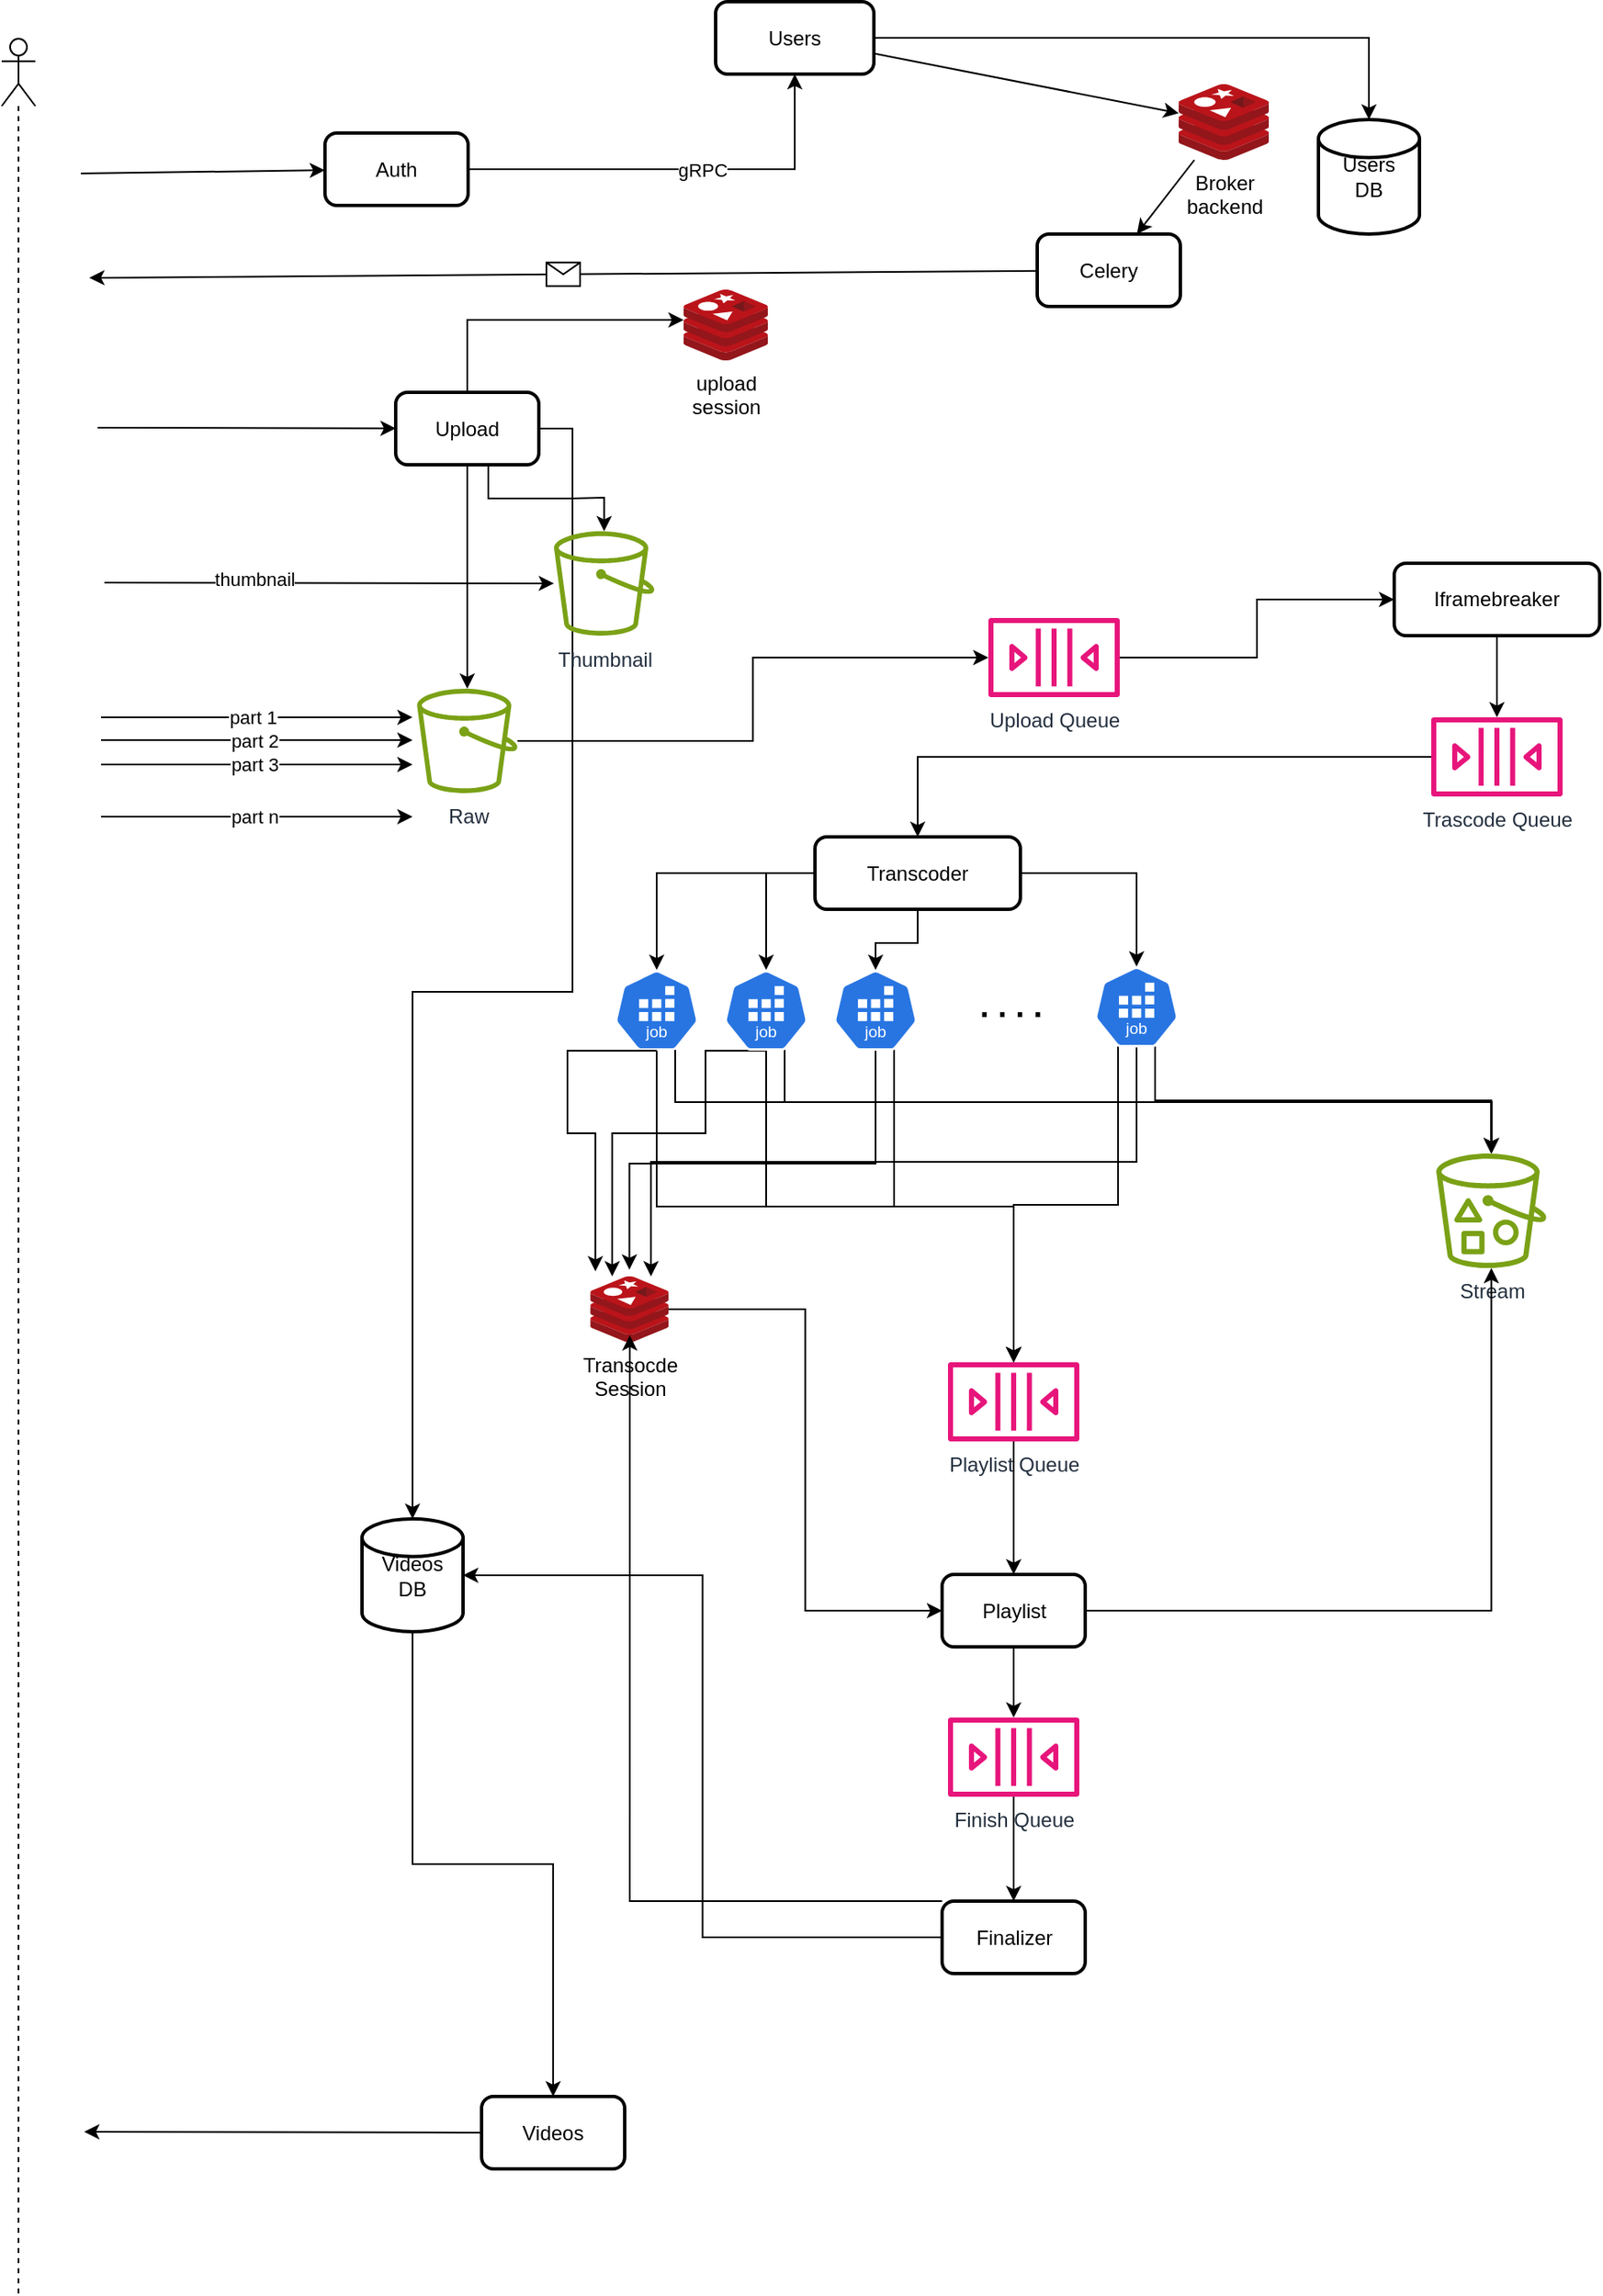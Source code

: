 <mxfile version="27.0.9">
  <diagram name="Page-1" id="CrblgXhJM2iihVsTR_w1">
    <mxGraphModel dx="1406" dy="892" grid="0" gridSize="10" guides="1" tooltips="1" connect="1" arrows="1" fold="1" page="1" pageScale="1" pageWidth="1100" pageHeight="850" background="none" math="0" shadow="0" adaptiveColors="auto">
      <root>
        <mxCell id="0" />
        <mxCell id="1" parent="0" />
        <mxCell id="un962oAQaWNZtfebDjYD-3" value="" style="shape=umlLifeline;perimeter=lifelinePerimeter;whiteSpace=wrap;html=1;container=1;dropTarget=0;collapsible=0;recursiveResize=0;outlineConnect=0;portConstraint=eastwest;newEdgeStyle={&quot;curved&quot;:0,&quot;rounded&quot;:0};participant=umlActor;" vertex="1" parent="1">
          <mxGeometry x="38" y="32" width="20" height="1339" as="geometry" />
        </mxCell>
        <mxCell id="un962oAQaWNZtfebDjYD-12" style="edgeStyle=orthogonalEdgeStyle;rounded=0;orthogonalLoop=1;jettySize=auto;html=1;" edge="1" parent="1" source="un962oAQaWNZtfebDjYD-6" target="un962oAQaWNZtfebDjYD-8">
          <mxGeometry relative="1" as="geometry" />
        </mxCell>
        <mxCell id="un962oAQaWNZtfebDjYD-40" value="gRPC" style="edgeLabel;html=1;align=center;verticalAlign=middle;resizable=0;points=[];" vertex="1" connectable="0" parent="un962oAQaWNZtfebDjYD-12">
          <mxGeometry x="-0.709" y="3" relative="1" as="geometry">
            <mxPoint x="102" y="3" as="offset" />
          </mxGeometry>
        </mxCell>
        <mxCell id="un962oAQaWNZtfebDjYD-6" value="Auth" style="rounded=1;whiteSpace=wrap;html=1;absoluteArcSize=1;arcSize=14;strokeWidth=2;" vertex="1" parent="1">
          <mxGeometry x="230" y="88" width="85" height="43" as="geometry" />
        </mxCell>
        <mxCell id="un962oAQaWNZtfebDjYD-7" value="Users&lt;div&gt;DB&lt;/div&gt;" style="strokeWidth=2;html=1;shape=mxgraph.flowchart.database;whiteSpace=wrap;" vertex="1" parent="1">
          <mxGeometry x="820" y="80" width="60" height="68" as="geometry" />
        </mxCell>
        <mxCell id="un962oAQaWNZtfebDjYD-8" value="Users" style="rounded=1;whiteSpace=wrap;html=1;absoluteArcSize=1;arcSize=14;strokeWidth=2;" vertex="1" parent="1">
          <mxGeometry x="462" y="10" width="94" height="43" as="geometry" />
        </mxCell>
        <mxCell id="un962oAQaWNZtfebDjYD-9" value="Celery" style="rounded=1;whiteSpace=wrap;html=1;absoluteArcSize=1;arcSize=14;strokeWidth=2;" vertex="1" parent="1">
          <mxGeometry x="653" y="148" width="85" height="43" as="geometry" />
        </mxCell>
        <mxCell id="un962oAQaWNZtfebDjYD-22" style="edgeStyle=orthogonalEdgeStyle;rounded=0;orthogonalLoop=1;jettySize=auto;html=1;exitX=1;exitY=0.5;exitDx=0;exitDy=0;" edge="1" parent="1" source="un962oAQaWNZtfebDjYD-8" target="un962oAQaWNZtfebDjYD-7">
          <mxGeometry relative="1" as="geometry">
            <mxPoint x="545" y="74" as="sourcePoint" />
            <mxPoint x="675" y="74" as="targetPoint" />
          </mxGeometry>
        </mxCell>
        <mxCell id="un962oAQaWNZtfebDjYD-23" value="" style="endArrow=classic;html=1;rounded=0;" edge="1" parent="1" source="un962oAQaWNZtfebDjYD-9">
          <mxGeometry relative="1" as="geometry">
            <mxPoint x="458" y="170" as="sourcePoint" />
            <mxPoint x="90" y="174" as="targetPoint" />
          </mxGeometry>
        </mxCell>
        <mxCell id="un962oAQaWNZtfebDjYD-24" value="" style="shape=message;html=1;outlineConnect=0;" vertex="1" parent="un962oAQaWNZtfebDjYD-23">
          <mxGeometry width="20" height="14" relative="1" as="geometry">
            <mxPoint x="-10" y="-7" as="offset" />
          </mxGeometry>
        </mxCell>
        <mxCell id="un962oAQaWNZtfebDjYD-28" value="" style="endArrow=classic;html=1;rounded=0;" edge="1" parent="1" source="un962oAQaWNZtfebDjYD-37" target="un962oAQaWNZtfebDjYD-9">
          <mxGeometry width="50" height="50" relative="1" as="geometry">
            <mxPoint x="502" y="98" as="sourcePoint" />
            <mxPoint x="502" y="149" as="targetPoint" />
          </mxGeometry>
        </mxCell>
        <mxCell id="un962oAQaWNZtfebDjYD-49" style="edgeStyle=orthogonalEdgeStyle;rounded=0;orthogonalLoop=1;jettySize=auto;html=1;exitX=0.5;exitY=1;exitDx=0;exitDy=0;" edge="1" parent="1" source="un962oAQaWNZtfebDjYD-30" target="un962oAQaWNZtfebDjYD-48">
          <mxGeometry relative="1" as="geometry" />
        </mxCell>
        <mxCell id="un962oAQaWNZtfebDjYD-50" style="edgeStyle=orthogonalEdgeStyle;rounded=0;orthogonalLoop=1;jettySize=auto;html=1;exitX=1;exitY=0.5;exitDx=0;exitDy=0;" edge="1" parent="1" source="un962oAQaWNZtfebDjYD-30" target="un962oAQaWNZtfebDjYD-51">
          <mxGeometry relative="1" as="geometry">
            <mxPoint x="673" y="287" as="targetPoint" />
          </mxGeometry>
        </mxCell>
        <mxCell id="un962oAQaWNZtfebDjYD-85" style="edgeStyle=orthogonalEdgeStyle;rounded=0;orthogonalLoop=1;jettySize=auto;html=1;exitX=0.647;exitY=0.977;exitDx=0;exitDy=0;exitPerimeter=0;" edge="1" parent="1" source="un962oAQaWNZtfebDjYD-30" target="un962oAQaWNZtfebDjYD-86">
          <mxGeometry relative="1" as="geometry">
            <mxPoint x="315" y="451" as="targetPoint" />
          </mxGeometry>
        </mxCell>
        <mxCell id="un962oAQaWNZtfebDjYD-30" value="Upload" style="rounded=1;whiteSpace=wrap;html=1;absoluteArcSize=1;arcSize=14;strokeWidth=2;" vertex="1" parent="1">
          <mxGeometry x="272" y="242" width="85" height="43" as="geometry" />
        </mxCell>
        <mxCell id="un962oAQaWNZtfebDjYD-38" value="" style="endArrow=classic;html=1;rounded=0;" edge="1" parent="1" source="un962oAQaWNZtfebDjYD-8" target="un962oAQaWNZtfebDjYD-37">
          <mxGeometry width="50" height="50" relative="1" as="geometry">
            <mxPoint x="700" y="53" as="sourcePoint" />
            <mxPoint x="396" y="148" as="targetPoint" />
          </mxGeometry>
        </mxCell>
        <mxCell id="un962oAQaWNZtfebDjYD-37" value="Broker&lt;div&gt;backend&lt;/div&gt;" style="image;sketch=0;aspect=fixed;html=1;points=[];align=center;fontSize=12;image=img/lib/mscae/Cache_Redis_Product.svg;" vertex="1" parent="1">
          <mxGeometry x="737" y="59" width="53.57" height="45" as="geometry" />
        </mxCell>
        <mxCell id="un962oAQaWNZtfebDjYD-43" value="&lt;div&gt;&lt;br&gt;&lt;/div&gt;" style="edgeStyle=none;orthogonalLoop=1;jettySize=auto;html=1;rounded=0;" edge="1" parent="1" target="un962oAQaWNZtfebDjYD-6">
          <mxGeometry width="100" relative="1" as="geometry">
            <mxPoint x="85" y="112" as="sourcePoint" />
            <mxPoint x="214" y="53" as="targetPoint" />
            <Array as="points" />
          </mxGeometry>
        </mxCell>
        <mxCell id="un962oAQaWNZtfebDjYD-45" value="" style="edgeStyle=none;orthogonalLoop=1;jettySize=auto;html=1;rounded=0;" edge="1" parent="1" target="un962oAQaWNZtfebDjYD-30">
          <mxGeometry width="100" relative="1" as="geometry">
            <mxPoint x="95" y="263" as="sourcePoint" />
            <mxPoint x="195" y="263" as="targetPoint" />
            <Array as="points" />
          </mxGeometry>
        </mxCell>
        <mxCell id="un962oAQaWNZtfebDjYD-46" value="upload&lt;div&gt;session&lt;/div&gt;" style="image;sketch=0;aspect=fixed;html=1;points=[];align=center;fontSize=12;image=img/lib/mscae/Cache_Redis_Product.svg;" vertex="1" parent="1">
          <mxGeometry x="443" y="181" width="50" height="42" as="geometry" />
        </mxCell>
        <mxCell id="un962oAQaWNZtfebDjYD-55" value="" style="edgeStyle=orthogonalEdgeStyle;rounded=0;orthogonalLoop=1;jettySize=auto;html=1;" edge="1" parent="1" source="un962oAQaWNZtfebDjYD-48" target="un962oAQaWNZtfebDjYD-53">
          <mxGeometry relative="1" as="geometry">
            <mxPoint x="590.8" y="466" as="targetPoint" />
          </mxGeometry>
        </mxCell>
        <mxCell id="un962oAQaWNZtfebDjYD-48" value="Raw" style="sketch=0;outlineConnect=0;fontColor=#232F3E;gradientColor=none;fillColor=#7AA116;strokeColor=none;dashed=0;verticalLabelPosition=bottom;verticalAlign=top;align=center;html=1;fontSize=12;fontStyle=0;aspect=fixed;pointerEvents=1;shape=mxgraph.aws4.bucket;" vertex="1" parent="1">
          <mxGeometry x="284.69" y="418" width="59.62" height="62" as="geometry" />
        </mxCell>
        <mxCell id="un962oAQaWNZtfebDjYD-119" style="edgeStyle=orthogonalEdgeStyle;rounded=0;orthogonalLoop=1;jettySize=auto;html=1;exitX=0.5;exitY=1;exitDx=0;exitDy=0;exitPerimeter=0;" edge="1" parent="1" source="un962oAQaWNZtfebDjYD-51" target="un962oAQaWNZtfebDjYD-118">
          <mxGeometry relative="1" as="geometry" />
        </mxCell>
        <mxCell id="un962oAQaWNZtfebDjYD-51" value="Videos&lt;div&gt;DB&lt;/div&gt;" style="strokeWidth=2;html=1;shape=mxgraph.flowchart.database;whiteSpace=wrap;" vertex="1" parent="1">
          <mxGeometry x="252" y="911" width="60" height="67" as="geometry" />
        </mxCell>
        <mxCell id="un962oAQaWNZtfebDjYD-59" value="" style="edgeStyle=orthogonalEdgeStyle;rounded=0;orthogonalLoop=1;jettySize=auto;html=1;" edge="1" parent="1" source="un962oAQaWNZtfebDjYD-53" target="un962oAQaWNZtfebDjYD-56">
          <mxGeometry relative="1" as="geometry">
            <mxPoint x="791" y="457" as="targetPoint" />
          </mxGeometry>
        </mxCell>
        <mxCell id="un962oAQaWNZtfebDjYD-53" value="Upload Queue" style="sketch=0;outlineConnect=0;fontColor=#232F3E;gradientColor=none;fillColor=#E7157B;strokeColor=none;dashed=0;verticalLabelPosition=bottom;verticalAlign=top;align=center;html=1;fontSize=12;fontStyle=0;aspect=fixed;pointerEvents=1;shape=mxgraph.aws4.queue;" vertex="1" parent="1">
          <mxGeometry x="624" y="376" width="78" height="47" as="geometry" />
        </mxCell>
        <mxCell id="un962oAQaWNZtfebDjYD-57" style="edgeStyle=orthogonalEdgeStyle;rounded=0;orthogonalLoop=1;jettySize=auto;html=1;" edge="1" parent="1" source="un962oAQaWNZtfebDjYD-56" target="un962oAQaWNZtfebDjYD-60">
          <mxGeometry relative="1" as="geometry">
            <mxPoint x="926" y="488" as="targetPoint" />
          </mxGeometry>
        </mxCell>
        <mxCell id="un962oAQaWNZtfebDjYD-56" value="Iframebreaker" style="rounded=1;whiteSpace=wrap;html=1;absoluteArcSize=1;arcSize=14;strokeWidth=2;" vertex="1" parent="1">
          <mxGeometry x="865" y="343.5" width="122" height="43" as="geometry" />
        </mxCell>
        <mxCell id="un962oAQaWNZtfebDjYD-61" style="edgeStyle=orthogonalEdgeStyle;rounded=0;orthogonalLoop=1;jettySize=auto;html=1;" edge="1" parent="1" source="un962oAQaWNZtfebDjYD-60" target="un962oAQaWNZtfebDjYD-62">
          <mxGeometry relative="1" as="geometry">
            <mxPoint x="855" y="591" as="targetPoint" />
          </mxGeometry>
        </mxCell>
        <mxCell id="un962oAQaWNZtfebDjYD-60" value="Trascode Queue" style="sketch=0;outlineConnect=0;fontColor=#232F3E;gradientColor=none;fillColor=#E7157B;strokeColor=none;dashed=0;verticalLabelPosition=bottom;verticalAlign=top;align=center;html=1;fontSize=12;fontStyle=0;aspect=fixed;pointerEvents=1;shape=mxgraph.aws4.queue;" vertex="1" parent="1">
          <mxGeometry x="887" y="435" width="78" height="47" as="geometry" />
        </mxCell>
        <mxCell id="un962oAQaWNZtfebDjYD-72" style="edgeStyle=orthogonalEdgeStyle;rounded=0;orthogonalLoop=1;jettySize=auto;html=1;" edge="1" parent="1" source="un962oAQaWNZtfebDjYD-62" target="un962oAQaWNZtfebDjYD-66">
          <mxGeometry relative="1" as="geometry" />
        </mxCell>
        <mxCell id="un962oAQaWNZtfebDjYD-62" value="Transcoder" style="rounded=1;whiteSpace=wrap;html=1;absoluteArcSize=1;arcSize=14;strokeWidth=2;" vertex="1" parent="1">
          <mxGeometry x="521" y="506" width="122" height="43" as="geometry" />
        </mxCell>
        <mxCell id="un962oAQaWNZtfebDjYD-102" style="edgeStyle=orthogonalEdgeStyle;rounded=0;orthogonalLoop=1;jettySize=auto;html=1;exitX=0.5;exitY=1;exitDx=0;exitDy=0;exitPerimeter=0;" edge="1" parent="1" source="un962oAQaWNZtfebDjYD-63" target="un962oAQaWNZtfebDjYD-101">
          <mxGeometry relative="1" as="geometry" />
        </mxCell>
        <mxCell id="un962oAQaWNZtfebDjYD-63" value="" style="aspect=fixed;sketch=0;html=1;dashed=0;whitespace=wrap;verticalLabelPosition=bottom;verticalAlign=top;fillColor=#2875E2;strokeColor=#ffffff;points=[[0.005,0.63,0],[0.1,0.2,0],[0.9,0.2,0],[0.5,0,0],[0.995,0.63,0],[0.72,0.99,0],[0.5,1,0],[0.28,0.99,0]];shape=mxgraph.kubernetes.icon2;kubernetesLabel=1;prIcon=job" vertex="1" parent="1">
          <mxGeometry x="402" y="585" width="50" height="48" as="geometry" />
        </mxCell>
        <mxCell id="un962oAQaWNZtfebDjYD-78" style="edgeStyle=orthogonalEdgeStyle;rounded=0;orthogonalLoop=1;jettySize=auto;html=1;exitX=0.5;exitY=1;exitDx=0;exitDy=0;exitPerimeter=0;entryX=0.776;entryY=0;entryDx=0;entryDy=0;entryPerimeter=0;" edge="1" parent="1" source="un962oAQaWNZtfebDjYD-66" target="un962oAQaWNZtfebDjYD-74">
          <mxGeometry relative="1" as="geometry">
            <mxPoint x="611" y="736" as="targetPoint" />
          </mxGeometry>
        </mxCell>
        <mxCell id="un962oAQaWNZtfebDjYD-100" style="edgeStyle=orthogonalEdgeStyle;rounded=0;orthogonalLoop=1;jettySize=auto;html=1;exitX=0.72;exitY=0.99;exitDx=0;exitDy=0;exitPerimeter=0;" edge="1" parent="1" source="un962oAQaWNZtfebDjYD-66" target="un962oAQaWNZtfebDjYD-84">
          <mxGeometry relative="1" as="geometry" />
        </mxCell>
        <mxCell id="un962oAQaWNZtfebDjYD-105" style="edgeStyle=orthogonalEdgeStyle;rounded=0;orthogonalLoop=1;jettySize=auto;html=1;exitX=0.28;exitY=0.99;exitDx=0;exitDy=0;exitPerimeter=0;" edge="1" parent="1" source="un962oAQaWNZtfebDjYD-66" target="un962oAQaWNZtfebDjYD-101">
          <mxGeometry relative="1" as="geometry" />
        </mxCell>
        <mxCell id="un962oAQaWNZtfebDjYD-66" value="" style="aspect=fixed;sketch=0;html=1;dashed=0;whitespace=wrap;verticalLabelPosition=bottom;verticalAlign=top;fillColor=#2875E2;strokeColor=#ffffff;points=[[0.005,0.63,0],[0.1,0.2,0],[0.9,0.2,0],[0.5,0,0],[0.995,0.63,0],[0.72,0.99,0],[0.5,1,0],[0.28,0.99,0]];shape=mxgraph.kubernetes.icon2;kubernetesLabel=1;prIcon=job" vertex="1" parent="1">
          <mxGeometry x="687" y="583" width="50" height="48" as="geometry" />
        </mxCell>
        <mxCell id="un962oAQaWNZtfebDjYD-77" style="edgeStyle=orthogonalEdgeStyle;rounded=0;orthogonalLoop=1;jettySize=auto;html=1;exitX=0.5;exitY=1;exitDx=0;exitDy=0;exitPerimeter=0;entryX=0.5;entryY=-0.103;entryDx=0;entryDy=0;entryPerimeter=0;" edge="1" parent="1" source="un962oAQaWNZtfebDjYD-67" target="un962oAQaWNZtfebDjYD-74">
          <mxGeometry relative="1" as="geometry">
            <mxPoint x="480" y="798" as="targetPoint" />
          </mxGeometry>
        </mxCell>
        <mxCell id="un962oAQaWNZtfebDjYD-99" style="edgeStyle=orthogonalEdgeStyle;rounded=0;orthogonalLoop=1;jettySize=auto;html=1;exitX=0.72;exitY=0.99;exitDx=0;exitDy=0;exitPerimeter=0;" edge="1" parent="1" source="un962oAQaWNZtfebDjYD-67" target="un962oAQaWNZtfebDjYD-84">
          <mxGeometry relative="1" as="geometry" />
        </mxCell>
        <mxCell id="un962oAQaWNZtfebDjYD-104" style="edgeStyle=orthogonalEdgeStyle;rounded=0;orthogonalLoop=1;jettySize=auto;html=1;exitX=0.72;exitY=0.99;exitDx=0;exitDy=0;exitPerimeter=0;" edge="1" parent="1" source="un962oAQaWNZtfebDjYD-67" target="un962oAQaWNZtfebDjYD-101">
          <mxGeometry relative="1" as="geometry" />
        </mxCell>
        <mxCell id="un962oAQaWNZtfebDjYD-67" value="" style="aspect=fixed;sketch=0;html=1;dashed=0;whitespace=wrap;verticalLabelPosition=bottom;verticalAlign=top;fillColor=#2875E2;strokeColor=#ffffff;points=[[0.005,0.63,0],[0.1,0.2,0],[0.9,0.2,0],[0.5,0,0],[0.995,0.63,0],[0.72,0.99,0],[0.5,1,0],[0.28,0.99,0]];shape=mxgraph.kubernetes.icon2;kubernetesLabel=1;prIcon=job" vertex="1" parent="1">
          <mxGeometry x="532" y="585" width="50" height="48" as="geometry" />
        </mxCell>
        <mxCell id="un962oAQaWNZtfebDjYD-83" style="edgeStyle=orthogonalEdgeStyle;rounded=0;orthogonalLoop=1;jettySize=auto;html=1;exitX=0.5;exitY=1;exitDx=0;exitDy=0;exitPerimeter=0;entryX=0.28;entryY=0;entryDx=0;entryDy=0;entryPerimeter=0;" edge="1" parent="1" source="un962oAQaWNZtfebDjYD-68" target="un962oAQaWNZtfebDjYD-74">
          <mxGeometry relative="1" as="geometry">
            <mxPoint x="457" y="740" as="targetPoint" />
            <Array as="points">
              <mxPoint x="456" y="633" />
              <mxPoint x="456" y="682" />
              <mxPoint x="401" y="682" />
            </Array>
          </mxGeometry>
        </mxCell>
        <mxCell id="un962oAQaWNZtfebDjYD-98" style="edgeStyle=orthogonalEdgeStyle;rounded=0;orthogonalLoop=1;jettySize=auto;html=1;exitX=0.72;exitY=0.99;exitDx=0;exitDy=0;exitPerimeter=0;" edge="1" parent="1" source="un962oAQaWNZtfebDjYD-68" target="un962oAQaWNZtfebDjYD-84">
          <mxGeometry relative="1" as="geometry" />
        </mxCell>
        <mxCell id="un962oAQaWNZtfebDjYD-103" style="edgeStyle=orthogonalEdgeStyle;rounded=0;orthogonalLoop=1;jettySize=auto;html=1;exitX=0.5;exitY=1;exitDx=0;exitDy=0;exitPerimeter=0;" edge="1" parent="1" source="un962oAQaWNZtfebDjYD-68" target="un962oAQaWNZtfebDjYD-101">
          <mxGeometry relative="1" as="geometry" />
        </mxCell>
        <mxCell id="un962oAQaWNZtfebDjYD-68" value="" style="aspect=fixed;sketch=0;html=1;dashed=0;whitespace=wrap;verticalLabelPosition=bottom;verticalAlign=top;fillColor=#2875E2;strokeColor=#ffffff;points=[[0.005,0.63,0],[0.1,0.2,0],[0.9,0.2,0],[0.5,0,0],[0.995,0.63,0],[0.72,0.99,0],[0.5,1,0],[0.28,0.99,0]];shape=mxgraph.kubernetes.icon2;kubernetesLabel=1;prIcon=job" vertex="1" parent="1">
          <mxGeometry x="467" y="585" width="50" height="48" as="geometry" />
        </mxCell>
        <mxCell id="un962oAQaWNZtfebDjYD-69" style="edgeStyle=orthogonalEdgeStyle;rounded=0;orthogonalLoop=1;jettySize=auto;html=1;entryX=0.5;entryY=0;entryDx=0;entryDy=0;entryPerimeter=0;" edge="1" parent="1" source="un962oAQaWNZtfebDjYD-62" target="un962oAQaWNZtfebDjYD-63">
          <mxGeometry relative="1" as="geometry" />
        </mxCell>
        <mxCell id="un962oAQaWNZtfebDjYD-70" style="edgeStyle=orthogonalEdgeStyle;rounded=0;orthogonalLoop=1;jettySize=auto;html=1;entryX=0.5;entryY=0;entryDx=0;entryDy=0;entryPerimeter=0;" edge="1" parent="1" source="un962oAQaWNZtfebDjYD-62" target="un962oAQaWNZtfebDjYD-68">
          <mxGeometry relative="1" as="geometry" />
        </mxCell>
        <mxCell id="un962oAQaWNZtfebDjYD-71" style="edgeStyle=orthogonalEdgeStyle;rounded=0;orthogonalLoop=1;jettySize=auto;html=1;entryX=0.5;entryY=0;entryDx=0;entryDy=0;entryPerimeter=0;" edge="1" parent="1" source="un962oAQaWNZtfebDjYD-62" target="un962oAQaWNZtfebDjYD-67">
          <mxGeometry relative="1" as="geometry" />
        </mxCell>
        <mxCell id="un962oAQaWNZtfebDjYD-73" value="&lt;b&gt;&lt;font style=&quot;font-size: 19px;&quot;&gt;. . . .&lt;/font&gt;&lt;/b&gt;" style="text;html=1;align=center;verticalAlign=middle;resizable=0;points=[];autosize=1;strokeColor=none;fillColor=none;dashed=1;dashPattern=1 4;" vertex="1" parent="1">
          <mxGeometry x="610" y="589.5" width="53" height="35" as="geometry" />
        </mxCell>
        <mxCell id="un962oAQaWNZtfebDjYD-108" style="edgeStyle=orthogonalEdgeStyle;rounded=0;orthogonalLoop=1;jettySize=auto;html=1;entryX=0;entryY=0.5;entryDx=0;entryDy=0;" edge="1" parent="1" source="un962oAQaWNZtfebDjYD-74" target="un962oAQaWNZtfebDjYD-107">
          <mxGeometry relative="1" as="geometry" />
        </mxCell>
        <mxCell id="un962oAQaWNZtfebDjYD-74" value="Transocde&lt;div&gt;Session&lt;/div&gt;" style="image;sketch=0;aspect=fixed;html=1;points=[];align=center;fontSize=12;image=img/lib/mscae/Cache_Redis_Product.svg;" vertex="1" parent="1">
          <mxGeometry x="387.58" y="767" width="46.42" height="39" as="geometry" />
        </mxCell>
        <mxCell id="un962oAQaWNZtfebDjYD-75" style="edgeStyle=orthogonalEdgeStyle;rounded=0;orthogonalLoop=1;jettySize=auto;html=1;exitX=0.5;exitY=1;exitDx=0;exitDy=0;exitPerimeter=0;entryX=0.065;entryY=-0.077;entryDx=0;entryDy=0;entryPerimeter=0;" edge="1" parent="1" source="un962oAQaWNZtfebDjYD-63" target="un962oAQaWNZtfebDjYD-74">
          <mxGeometry relative="1" as="geometry">
            <mxPoint x="444" y="731" as="targetPoint" />
            <Array as="points">
              <mxPoint x="374" y="633" />
              <mxPoint x="374" y="682" />
              <mxPoint x="391" y="682" />
            </Array>
          </mxGeometry>
        </mxCell>
        <mxCell id="un962oAQaWNZtfebDjYD-84" value="Stream" style="sketch=0;outlineConnect=0;fontColor=#232F3E;gradientColor=none;fillColor=#7AA116;strokeColor=none;dashed=0;verticalLabelPosition=bottom;verticalAlign=top;align=center;html=1;fontSize=12;fontStyle=0;aspect=fixed;pointerEvents=1;shape=mxgraph.aws4.bucket_with_objects;" vertex="1" parent="1">
          <mxGeometry x="890" y="694" width="65.38" height="68" as="geometry" />
        </mxCell>
        <mxCell id="un962oAQaWNZtfebDjYD-86" value="Thumbnail" style="sketch=0;outlineConnect=0;fontColor=#232F3E;gradientColor=none;fillColor=#7AA116;strokeColor=none;dashed=0;verticalLabelPosition=bottom;verticalAlign=top;align=center;html=1;fontSize=12;fontStyle=0;aspect=fixed;pointerEvents=1;shape=mxgraph.aws4.bucket;" vertex="1" parent="1">
          <mxGeometry x="366" y="324.5" width="59.62" height="62" as="geometry" />
        </mxCell>
        <mxCell id="un962oAQaWNZtfebDjYD-89" value="" style="edgeStyle=none;orthogonalLoop=1;jettySize=auto;html=1;rounded=0;" edge="1" parent="1" target="un962oAQaWNZtfebDjYD-86">
          <mxGeometry width="100" relative="1" as="geometry">
            <mxPoint x="99" y="355" as="sourcePoint" />
            <mxPoint x="199" y="355" as="targetPoint" />
            <Array as="points" />
          </mxGeometry>
        </mxCell>
        <mxCell id="un962oAQaWNZtfebDjYD-90" value="thumbnail" style="edgeLabel;html=1;align=center;verticalAlign=middle;resizable=0;points=[];" vertex="1" connectable="0" parent="un962oAQaWNZtfebDjYD-89">
          <mxGeometry x="-0.333" y="2" relative="1" as="geometry">
            <mxPoint as="offset" />
          </mxGeometry>
        </mxCell>
        <mxCell id="un962oAQaWNZtfebDjYD-91" value="part 1" style="edgeStyle=none;orthogonalLoop=1;jettySize=auto;html=1;rounded=0;entryX=-0.045;entryY=0.274;entryDx=0;entryDy=0;entryPerimeter=0;" edge="1" parent="1" target="un962oAQaWNZtfebDjYD-48">
          <mxGeometry x="-0.02" width="100" relative="1" as="geometry">
            <mxPoint x="97" y="435" as="sourcePoint" />
            <mxPoint x="137" y="496" as="targetPoint" />
            <Array as="points" />
            <mxPoint as="offset" />
          </mxGeometry>
        </mxCell>
        <mxCell id="un962oAQaWNZtfebDjYD-92" value="part n" style="edgeStyle=none;orthogonalLoop=1;jettySize=auto;html=1;rounded=0;entryX=-0.045;entryY=0.274;entryDx=0;entryDy=0;entryPerimeter=0;" edge="1" parent="1">
          <mxGeometry x="-0.02" width="100" relative="1" as="geometry">
            <mxPoint x="97" y="494" as="sourcePoint" />
            <mxPoint x="282" y="494" as="targetPoint" />
            <Array as="points" />
            <mxPoint as="offset" />
          </mxGeometry>
        </mxCell>
        <mxCell id="un962oAQaWNZtfebDjYD-93" value="part 3" style="edgeStyle=none;orthogonalLoop=1;jettySize=auto;html=1;rounded=0;entryX=-0.045;entryY=0.274;entryDx=0;entryDy=0;entryPerimeter=0;" edge="1" parent="1">
          <mxGeometry x="-0.02" width="100" relative="1" as="geometry">
            <mxPoint x="97" y="463" as="sourcePoint" />
            <mxPoint x="282" y="463" as="targetPoint" />
            <Array as="points" />
            <mxPoint as="offset" />
          </mxGeometry>
        </mxCell>
        <mxCell id="un962oAQaWNZtfebDjYD-94" value="part 2" style="edgeStyle=none;orthogonalLoop=1;jettySize=auto;html=1;rounded=0;entryX=-0.045;entryY=0.274;entryDx=0;entryDy=0;entryPerimeter=0;" edge="1" parent="1">
          <mxGeometry x="-0.02" width="100" relative="1" as="geometry">
            <mxPoint x="97" y="448.5" as="sourcePoint" />
            <mxPoint x="282" y="448.5" as="targetPoint" />
            <Array as="points" />
            <mxPoint as="offset" />
          </mxGeometry>
        </mxCell>
        <mxCell id="un962oAQaWNZtfebDjYD-95" style="edgeStyle=orthogonalEdgeStyle;rounded=0;orthogonalLoop=1;jettySize=auto;html=1;exitX=0.5;exitY=0;exitDx=0;exitDy=0;entryX=0;entryY=0.429;entryDx=0;entryDy=0;entryPerimeter=0;" edge="1" parent="1" source="un962oAQaWNZtfebDjYD-30" target="un962oAQaWNZtfebDjYD-46">
          <mxGeometry relative="1" as="geometry" />
        </mxCell>
        <mxCell id="un962oAQaWNZtfebDjYD-97" style="edgeStyle=orthogonalEdgeStyle;rounded=0;orthogonalLoop=1;jettySize=auto;html=1;exitX=0.72;exitY=0.99;exitDx=0;exitDy=0;exitPerimeter=0;" edge="1" parent="1" source="un962oAQaWNZtfebDjYD-63" target="un962oAQaWNZtfebDjYD-84">
          <mxGeometry relative="1" as="geometry">
            <mxPoint x="598" y="813" as="targetPoint" />
          </mxGeometry>
        </mxCell>
        <mxCell id="un962oAQaWNZtfebDjYD-106" style="edgeStyle=orthogonalEdgeStyle;rounded=0;orthogonalLoop=1;jettySize=auto;html=1;entryX=0.5;entryY=0;entryDx=0;entryDy=0;" edge="1" parent="1" source="un962oAQaWNZtfebDjYD-101" target="un962oAQaWNZtfebDjYD-107">
          <mxGeometry relative="1" as="geometry">
            <mxPoint x="639" y="959" as="targetPoint" />
          </mxGeometry>
        </mxCell>
        <mxCell id="un962oAQaWNZtfebDjYD-101" value="Playlist Queue" style="sketch=0;outlineConnect=0;fontColor=#232F3E;gradientColor=none;fillColor=#E7157B;strokeColor=none;dashed=0;verticalLabelPosition=bottom;verticalAlign=top;align=center;html=1;fontSize=12;fontStyle=0;aspect=fixed;pointerEvents=1;shape=mxgraph.aws4.queue;" vertex="1" parent="1">
          <mxGeometry x="600" y="818" width="78" height="47" as="geometry" />
        </mxCell>
        <mxCell id="un962oAQaWNZtfebDjYD-110" style="edgeStyle=orthogonalEdgeStyle;rounded=0;orthogonalLoop=1;jettySize=auto;html=1;" edge="1" parent="1" source="un962oAQaWNZtfebDjYD-107" target="un962oAQaWNZtfebDjYD-84">
          <mxGeometry relative="1" as="geometry" />
        </mxCell>
        <mxCell id="un962oAQaWNZtfebDjYD-112" style="edgeStyle=orthogonalEdgeStyle;rounded=0;orthogonalLoop=1;jettySize=auto;html=1;exitX=0.5;exitY=1;exitDx=0;exitDy=0;" edge="1" parent="1" source="un962oAQaWNZtfebDjYD-107" target="un962oAQaWNZtfebDjYD-111">
          <mxGeometry relative="1" as="geometry" />
        </mxCell>
        <mxCell id="un962oAQaWNZtfebDjYD-107" value="Playlist" style="rounded=1;whiteSpace=wrap;html=1;absoluteArcSize=1;arcSize=14;strokeWidth=2;" vertex="1" parent="1">
          <mxGeometry x="596.5" y="944" width="85" height="43" as="geometry" />
        </mxCell>
        <mxCell id="un962oAQaWNZtfebDjYD-114" style="edgeStyle=orthogonalEdgeStyle;rounded=0;orthogonalLoop=1;jettySize=auto;html=1;entryX=0.5;entryY=0;entryDx=0;entryDy=0;" edge="1" parent="1" source="un962oAQaWNZtfebDjYD-111" target="un962oAQaWNZtfebDjYD-113">
          <mxGeometry relative="1" as="geometry" />
        </mxCell>
        <mxCell id="un962oAQaWNZtfebDjYD-111" value="Finish Queue" style="sketch=0;outlineConnect=0;fontColor=#232F3E;gradientColor=none;fillColor=#E7157B;strokeColor=none;dashed=0;verticalLabelPosition=bottom;verticalAlign=top;align=center;html=1;fontSize=12;fontStyle=0;aspect=fixed;pointerEvents=1;shape=mxgraph.aws4.queue;" vertex="1" parent="1">
          <mxGeometry x="600" y="1029" width="78" height="47" as="geometry" />
        </mxCell>
        <mxCell id="un962oAQaWNZtfebDjYD-113" value="Finalizer" style="rounded=1;whiteSpace=wrap;html=1;absoluteArcSize=1;arcSize=14;strokeWidth=2;" vertex="1" parent="1">
          <mxGeometry x="596.5" y="1138" width="85" height="43" as="geometry" />
        </mxCell>
        <mxCell id="un962oAQaWNZtfebDjYD-115" style="edgeStyle=orthogonalEdgeStyle;rounded=0;orthogonalLoop=1;jettySize=auto;html=1;entryX=1;entryY=0.5;entryDx=0;entryDy=0;entryPerimeter=0;" edge="1" parent="1" source="un962oAQaWNZtfebDjYD-113" target="un962oAQaWNZtfebDjYD-51">
          <mxGeometry relative="1" as="geometry" />
        </mxCell>
        <mxCell id="un962oAQaWNZtfebDjYD-116" style="edgeStyle=orthogonalEdgeStyle;rounded=0;orthogonalLoop=1;jettySize=auto;html=1;exitX=0;exitY=0;exitDx=0;exitDy=0;entryX=0.505;entryY=0.897;entryDx=0;entryDy=0;entryPerimeter=0;" edge="1" parent="1" source="un962oAQaWNZtfebDjYD-113" target="un962oAQaWNZtfebDjYD-74">
          <mxGeometry relative="1" as="geometry">
            <Array as="points">
              <mxPoint x="411" y="1138" />
            </Array>
          </mxGeometry>
        </mxCell>
        <mxCell id="un962oAQaWNZtfebDjYD-118" value="Videos" style="rounded=1;whiteSpace=wrap;html=1;absoluteArcSize=1;arcSize=14;strokeWidth=2;" vertex="1" parent="1">
          <mxGeometry x="323" y="1254" width="85" height="43" as="geometry" />
        </mxCell>
        <mxCell id="un962oAQaWNZtfebDjYD-121" value="" style="edgeStyle=none;orthogonalLoop=1;jettySize=auto;html=1;rounded=0;exitX=0;exitY=0.5;exitDx=0;exitDy=0;" edge="1" parent="1" source="un962oAQaWNZtfebDjYD-118">
          <mxGeometry width="100" relative="1" as="geometry">
            <mxPoint x="127" y="1328" as="sourcePoint" />
            <mxPoint x="87" y="1275" as="targetPoint" />
            <Array as="points" />
          </mxGeometry>
        </mxCell>
      </root>
    </mxGraphModel>
  </diagram>
</mxfile>
